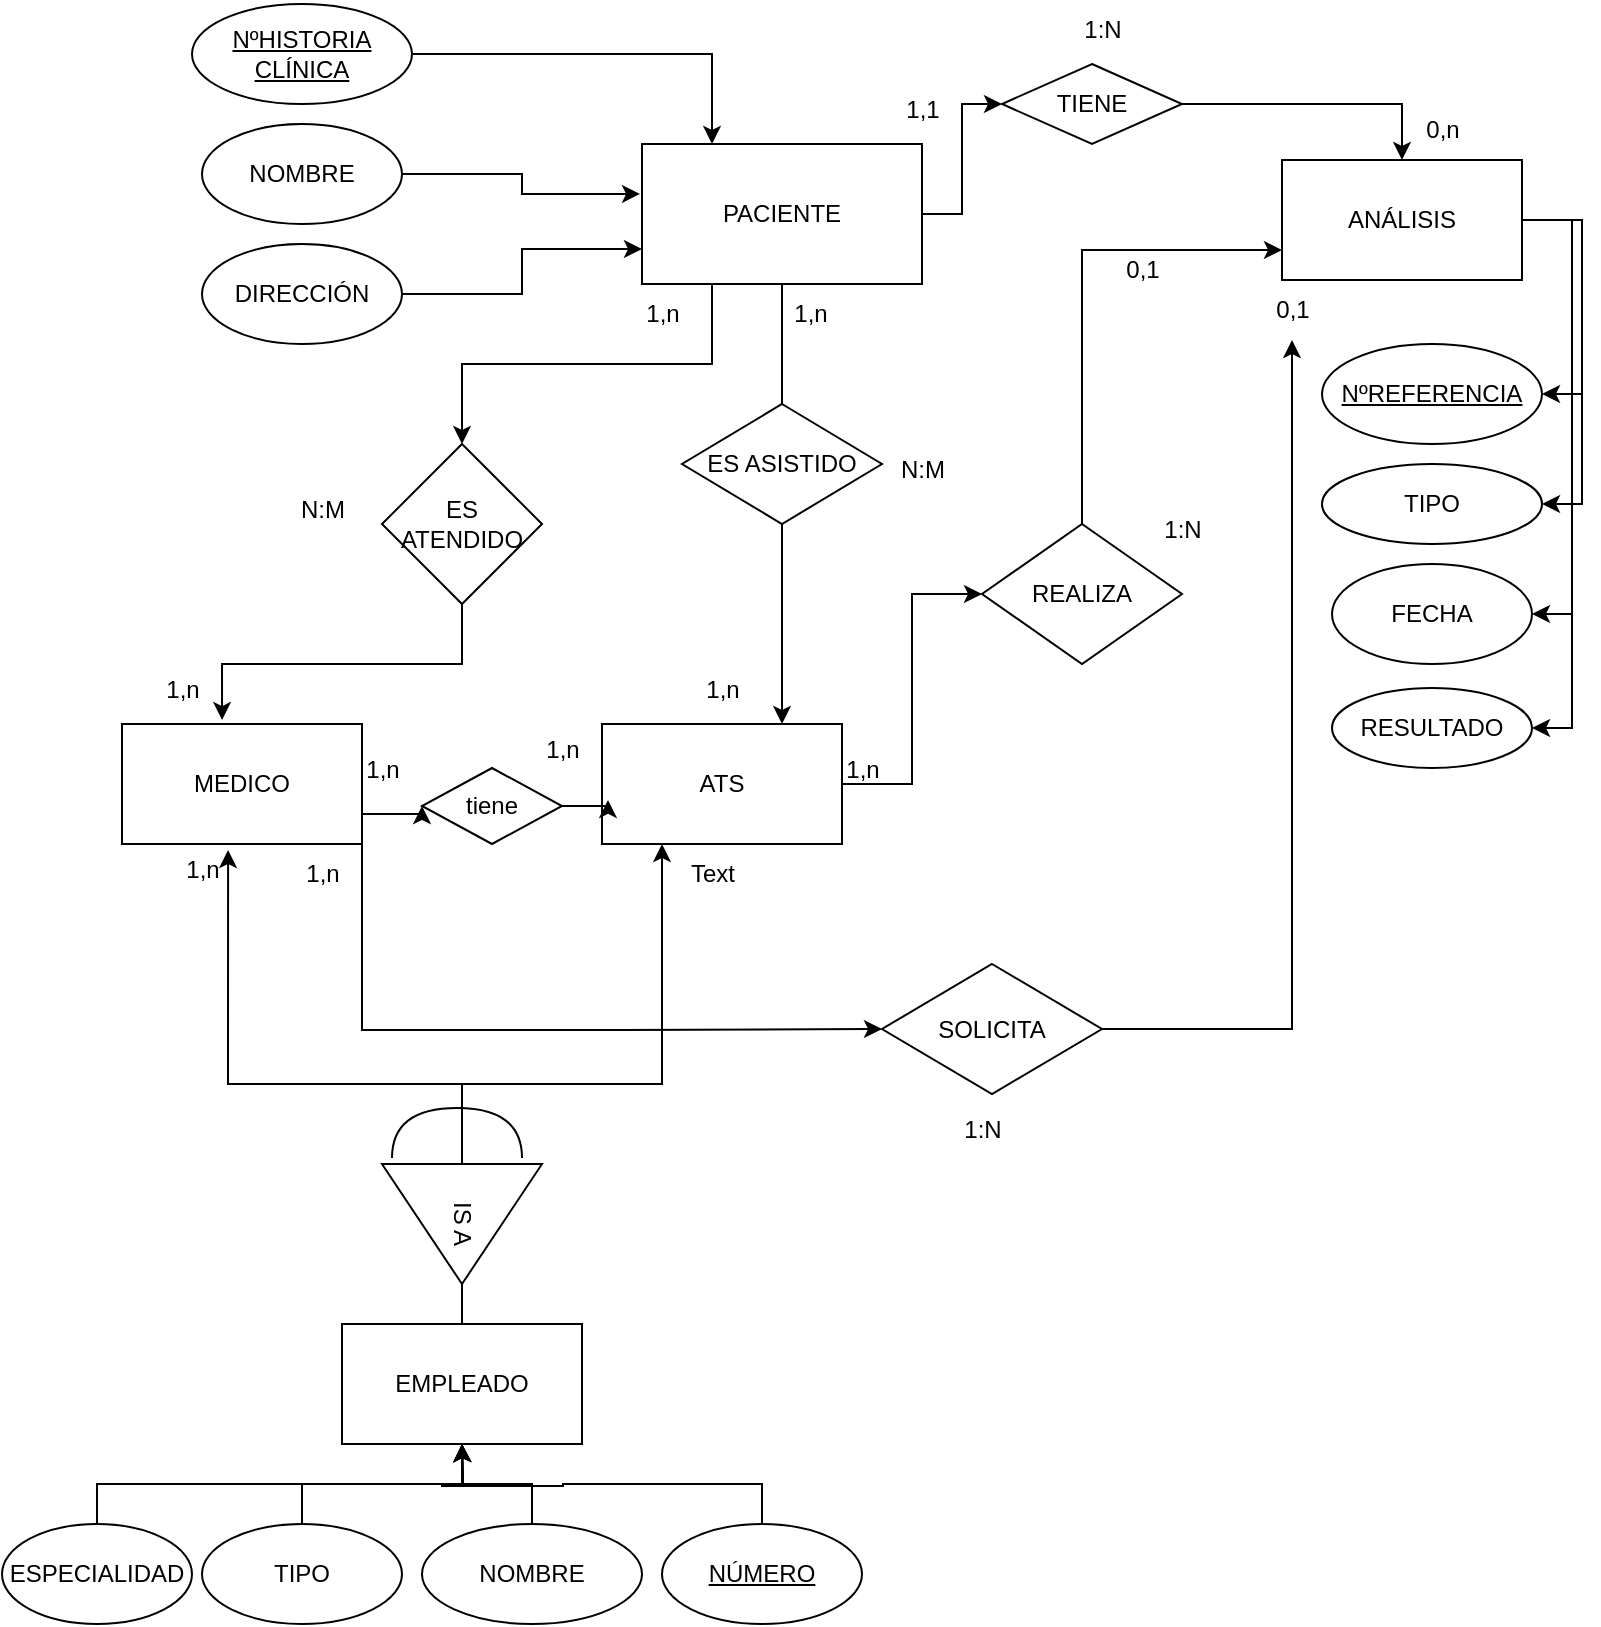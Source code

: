 <mxfile version="22.0.2" type="device">
  <diagram name="Página-1" id="M7ezHAn9gidqCQyiailV">
    <mxGraphModel dx="823" dy="820" grid="1" gridSize="10" guides="1" tooltips="1" connect="1" arrows="1" fold="1" page="1" pageScale="1" pageWidth="827" pageHeight="1169" math="0" shadow="0">
      <root>
        <mxCell id="0" />
        <mxCell id="1" parent="0" />
        <mxCell id="ikNR8FlpeIrchTJl3SVm-25" style="edgeStyle=orthogonalEdgeStyle;rounded=0;orthogonalLoop=1;jettySize=auto;html=1;exitX=0.5;exitY=1;exitDx=0;exitDy=0;entryX=0.75;entryY=0;entryDx=0;entryDy=0;" edge="1" parent="1" source="ikNR8FlpeIrchTJl3SVm-1" target="ikNR8FlpeIrchTJl3SVm-4">
          <mxGeometry relative="1" as="geometry" />
        </mxCell>
        <mxCell id="ikNR8FlpeIrchTJl3SVm-57" style="edgeStyle=orthogonalEdgeStyle;rounded=0;orthogonalLoop=1;jettySize=auto;html=1;exitX=0.25;exitY=1;exitDx=0;exitDy=0;entryX=0.5;entryY=0;entryDx=0;entryDy=0;" edge="1" parent="1" source="ikNR8FlpeIrchTJl3SVm-1" target="ikNR8FlpeIrchTJl3SVm-38">
          <mxGeometry relative="1" as="geometry" />
        </mxCell>
        <mxCell id="ikNR8FlpeIrchTJl3SVm-79" style="edgeStyle=orthogonalEdgeStyle;rounded=0;orthogonalLoop=1;jettySize=auto;html=1;exitX=1;exitY=0.5;exitDx=0;exitDy=0;entryX=0;entryY=0.5;entryDx=0;entryDy=0;" edge="1" parent="1" source="ikNR8FlpeIrchTJl3SVm-1" target="ikNR8FlpeIrchTJl3SVm-74">
          <mxGeometry relative="1" as="geometry" />
        </mxCell>
        <mxCell id="ikNR8FlpeIrchTJl3SVm-1" value="PACIENTE" style="rounded=0;whiteSpace=wrap;html=1;" vertex="1" parent="1">
          <mxGeometry x="330" y="90" width="140" height="70" as="geometry" />
        </mxCell>
        <mxCell id="ikNR8FlpeIrchTJl3SVm-53" style="edgeStyle=orthogonalEdgeStyle;rounded=0;orthogonalLoop=1;jettySize=auto;html=1;exitX=1;exitY=0.5;exitDx=0;exitDy=0;entryX=0;entryY=0.5;entryDx=0;entryDy=0;" edge="1" parent="1" source="ikNR8FlpeIrchTJl3SVm-2" target="ikNR8FlpeIrchTJl3SVm-28">
          <mxGeometry relative="1" as="geometry">
            <Array as="points">
              <mxPoint x="190" y="533" />
              <mxPoint x="320" y="533" />
            </Array>
          </mxGeometry>
        </mxCell>
        <mxCell id="ikNR8FlpeIrchTJl3SVm-67" style="edgeStyle=orthogonalEdgeStyle;rounded=0;orthogonalLoop=1;jettySize=auto;html=1;exitX=1;exitY=0.75;exitDx=0;exitDy=0;entryX=0;entryY=0.5;entryDx=0;entryDy=0;" edge="1" parent="1" source="ikNR8FlpeIrchTJl3SVm-2" target="ikNR8FlpeIrchTJl3SVm-66">
          <mxGeometry relative="1" as="geometry" />
        </mxCell>
        <mxCell id="ikNR8FlpeIrchTJl3SVm-2" value="MEDICO" style="rounded=0;whiteSpace=wrap;html=1;" vertex="1" parent="1">
          <mxGeometry x="70" y="380" width="120" height="60" as="geometry" />
        </mxCell>
        <mxCell id="ikNR8FlpeIrchTJl3SVm-33" style="edgeStyle=orthogonalEdgeStyle;rounded=0;orthogonalLoop=1;jettySize=auto;html=1;exitX=1;exitY=0.5;exitDx=0;exitDy=0;entryX=0;entryY=0.5;entryDx=0;entryDy=0;" edge="1" parent="1" source="ikNR8FlpeIrchTJl3SVm-4" target="ikNR8FlpeIrchTJl3SVm-26">
          <mxGeometry relative="1" as="geometry" />
        </mxCell>
        <mxCell id="ikNR8FlpeIrchTJl3SVm-4" value="ATS" style="rounded=0;whiteSpace=wrap;html=1;" vertex="1" parent="1">
          <mxGeometry x="310" y="380" width="120" height="60" as="geometry" />
        </mxCell>
        <mxCell id="ikNR8FlpeIrchTJl3SVm-18" style="edgeStyle=orthogonalEdgeStyle;rounded=0;orthogonalLoop=1;jettySize=auto;html=1;exitX=1;exitY=0.5;exitDx=0;exitDy=0;entryX=0;entryY=0.75;entryDx=0;entryDy=0;" edge="1" parent="1" source="ikNR8FlpeIrchTJl3SVm-5" target="ikNR8FlpeIrchTJl3SVm-1">
          <mxGeometry relative="1" as="geometry" />
        </mxCell>
        <mxCell id="ikNR8FlpeIrchTJl3SVm-5" value="DIRECCIÓN" style="ellipse;whiteSpace=wrap;html=1;" vertex="1" parent="1">
          <mxGeometry x="110" y="140" width="100" height="50" as="geometry" />
        </mxCell>
        <mxCell id="ikNR8FlpeIrchTJl3SVm-6" value="NOMBRE" style="ellipse;whiteSpace=wrap;html=1;" vertex="1" parent="1">
          <mxGeometry x="110" y="80" width="100" height="50" as="geometry" />
        </mxCell>
        <mxCell id="ikNR8FlpeIrchTJl3SVm-16" style="edgeStyle=orthogonalEdgeStyle;rounded=0;orthogonalLoop=1;jettySize=auto;html=1;exitX=1;exitY=0.5;exitDx=0;exitDy=0;entryX=0.25;entryY=0;entryDx=0;entryDy=0;" edge="1" parent="1" source="ikNR8FlpeIrchTJl3SVm-7" target="ikNR8FlpeIrchTJl3SVm-1">
          <mxGeometry relative="1" as="geometry" />
        </mxCell>
        <mxCell id="ikNR8FlpeIrchTJl3SVm-7" value="&lt;u&gt;NºHISTORIA&lt;br&gt;CLÍNICA&lt;/u&gt;" style="ellipse;whiteSpace=wrap;html=1;" vertex="1" parent="1">
          <mxGeometry x="105" y="20" width="110" height="50" as="geometry" />
        </mxCell>
        <mxCell id="ikNR8FlpeIrchTJl3SVm-46" style="edgeStyle=orthogonalEdgeStyle;rounded=0;orthogonalLoop=1;jettySize=auto;html=1;exitX=0.5;exitY=0;exitDx=0;exitDy=0;entryX=0.5;entryY=1;entryDx=0;entryDy=0;" edge="1" parent="1" source="ikNR8FlpeIrchTJl3SVm-8" target="ikNR8FlpeIrchTJl3SVm-41">
          <mxGeometry relative="1" as="geometry" />
        </mxCell>
        <mxCell id="ikNR8FlpeIrchTJl3SVm-8" value="ESPECIALIDAD" style="ellipse;whiteSpace=wrap;html=1;" vertex="1" parent="1">
          <mxGeometry x="10" y="780" width="95" height="50" as="geometry" />
        </mxCell>
        <mxCell id="ikNR8FlpeIrchTJl3SVm-47" style="edgeStyle=orthogonalEdgeStyle;rounded=0;orthogonalLoop=1;jettySize=auto;html=1;exitX=0.5;exitY=0;exitDx=0;exitDy=0;" edge="1" parent="1" source="ikNR8FlpeIrchTJl3SVm-9">
          <mxGeometry relative="1" as="geometry">
            <mxPoint x="240" y="740" as="targetPoint" />
          </mxGeometry>
        </mxCell>
        <mxCell id="ikNR8FlpeIrchTJl3SVm-9" value="TIPO" style="ellipse;whiteSpace=wrap;html=1;" vertex="1" parent="1">
          <mxGeometry x="110" y="780" width="100" height="50" as="geometry" />
        </mxCell>
        <mxCell id="ikNR8FlpeIrchTJl3SVm-48" style="edgeStyle=orthogonalEdgeStyle;rounded=0;orthogonalLoop=1;jettySize=auto;html=1;exitX=0.5;exitY=0;exitDx=0;exitDy=0;" edge="1" parent="1" source="ikNR8FlpeIrchTJl3SVm-10">
          <mxGeometry relative="1" as="geometry">
            <mxPoint x="240" y="740" as="targetPoint" />
          </mxGeometry>
        </mxCell>
        <mxCell id="ikNR8FlpeIrchTJl3SVm-10" value="NOMBRE" style="ellipse;whiteSpace=wrap;html=1;" vertex="1" parent="1">
          <mxGeometry x="220" y="780" width="110" height="50" as="geometry" />
        </mxCell>
        <mxCell id="ikNR8FlpeIrchTJl3SVm-49" style="edgeStyle=orthogonalEdgeStyle;rounded=0;orthogonalLoop=1;jettySize=auto;html=1;exitX=0.5;exitY=0;exitDx=0;exitDy=0;" edge="1" parent="1" source="ikNR8FlpeIrchTJl3SVm-11">
          <mxGeometry relative="1" as="geometry">
            <mxPoint x="240" y="740" as="targetPoint" />
          </mxGeometry>
        </mxCell>
        <mxCell id="ikNR8FlpeIrchTJl3SVm-11" value="&lt;u&gt;NÚMERO&lt;/u&gt;" style="ellipse;whiteSpace=wrap;html=1;" vertex="1" parent="1">
          <mxGeometry x="340" y="780" width="100" height="50" as="geometry" />
        </mxCell>
        <mxCell id="ikNR8FlpeIrchTJl3SVm-12" value="&lt;u&gt;NºREFERENCIA&lt;/u&gt;" style="ellipse;whiteSpace=wrap;html=1;" vertex="1" parent="1">
          <mxGeometry x="670" y="190" width="110" height="50" as="geometry" />
        </mxCell>
        <mxCell id="ikNR8FlpeIrchTJl3SVm-21" style="edgeStyle=orthogonalEdgeStyle;rounded=0;orthogonalLoop=1;jettySize=auto;html=1;exitX=1;exitY=0.5;exitDx=0;exitDy=0;entryX=1;entryY=0.5;entryDx=0;entryDy=0;" edge="1" parent="1" source="ikNR8FlpeIrchTJl3SVm-13" target="ikNR8FlpeIrchTJl3SVm-12">
          <mxGeometry relative="1" as="geometry" />
        </mxCell>
        <mxCell id="ikNR8FlpeIrchTJl3SVm-22" style="edgeStyle=orthogonalEdgeStyle;rounded=0;orthogonalLoop=1;jettySize=auto;html=1;exitX=1;exitY=0.5;exitDx=0;exitDy=0;entryX=1;entryY=0.5;entryDx=0;entryDy=0;" edge="1" parent="1" source="ikNR8FlpeIrchTJl3SVm-13" target="ikNR8FlpeIrchTJl3SVm-15">
          <mxGeometry relative="1" as="geometry" />
        </mxCell>
        <mxCell id="ikNR8FlpeIrchTJl3SVm-23" style="edgeStyle=orthogonalEdgeStyle;rounded=0;orthogonalLoop=1;jettySize=auto;html=1;exitX=1;exitY=0.5;exitDx=0;exitDy=0;entryX=1;entryY=0.5;entryDx=0;entryDy=0;" edge="1" parent="1" source="ikNR8FlpeIrchTJl3SVm-13" target="ikNR8FlpeIrchTJl3SVm-14">
          <mxGeometry relative="1" as="geometry" />
        </mxCell>
        <mxCell id="ikNR8FlpeIrchTJl3SVm-78" style="edgeStyle=orthogonalEdgeStyle;rounded=0;orthogonalLoop=1;jettySize=auto;html=1;exitX=1;exitY=0.5;exitDx=0;exitDy=0;entryX=1;entryY=0.5;entryDx=0;entryDy=0;" edge="1" parent="1" source="ikNR8FlpeIrchTJl3SVm-13" target="ikNR8FlpeIrchTJl3SVm-77">
          <mxGeometry relative="1" as="geometry" />
        </mxCell>
        <mxCell id="ikNR8FlpeIrchTJl3SVm-13" value="ANÁLISIS" style="rounded=0;whiteSpace=wrap;html=1;" vertex="1" parent="1">
          <mxGeometry x="650" y="98" width="120" height="60" as="geometry" />
        </mxCell>
        <mxCell id="ikNR8FlpeIrchTJl3SVm-14" value="FECHA" style="ellipse;whiteSpace=wrap;html=1;" vertex="1" parent="1">
          <mxGeometry x="675" y="300" width="100" height="50" as="geometry" />
        </mxCell>
        <mxCell id="ikNR8FlpeIrchTJl3SVm-15" value="TIPO" style="ellipse;whiteSpace=wrap;html=1;" vertex="1" parent="1">
          <mxGeometry x="670" y="250" width="110" height="40" as="geometry" />
        </mxCell>
        <mxCell id="ikNR8FlpeIrchTJl3SVm-17" style="edgeStyle=orthogonalEdgeStyle;rounded=0;orthogonalLoop=1;jettySize=auto;html=1;exitX=1;exitY=0.5;exitDx=0;exitDy=0;entryX=-0.007;entryY=0.357;entryDx=0;entryDy=0;entryPerimeter=0;" edge="1" parent="1" source="ikNR8FlpeIrchTJl3SVm-6" target="ikNR8FlpeIrchTJl3SVm-1">
          <mxGeometry relative="1" as="geometry" />
        </mxCell>
        <mxCell id="ikNR8FlpeIrchTJl3SVm-34" style="edgeStyle=orthogonalEdgeStyle;rounded=0;orthogonalLoop=1;jettySize=auto;html=1;exitX=0.5;exitY=0;exitDx=0;exitDy=0;entryX=0;entryY=0.75;entryDx=0;entryDy=0;" edge="1" parent="1" source="ikNR8FlpeIrchTJl3SVm-26" target="ikNR8FlpeIrchTJl3SVm-13">
          <mxGeometry relative="1" as="geometry" />
        </mxCell>
        <mxCell id="ikNR8FlpeIrchTJl3SVm-26" value="REALIZA" style="rhombus;whiteSpace=wrap;html=1;" vertex="1" parent="1">
          <mxGeometry x="500" y="280" width="100" height="70" as="geometry" />
        </mxCell>
        <mxCell id="ikNR8FlpeIrchTJl3SVm-27" value="ES ASISTIDO" style="rhombus;whiteSpace=wrap;html=1;" vertex="1" parent="1">
          <mxGeometry x="350" y="220" width="100" height="60" as="geometry" />
        </mxCell>
        <mxCell id="ikNR8FlpeIrchTJl3SVm-28" value="SOLICITA" style="rhombus;whiteSpace=wrap;html=1;" vertex="1" parent="1">
          <mxGeometry x="450" y="500" width="110" height="65" as="geometry" />
        </mxCell>
        <mxCell id="ikNR8FlpeIrchTJl3SVm-36" style="edgeStyle=orthogonalEdgeStyle;rounded=0;orthogonalLoop=1;jettySize=auto;html=1;exitX=1;exitY=0.5;exitDx=0;exitDy=0;" edge="1" parent="1" source="ikNR8FlpeIrchTJl3SVm-28" target="ikNR8FlpeIrchTJl3SVm-62">
          <mxGeometry relative="1" as="geometry" />
        </mxCell>
        <mxCell id="ikNR8FlpeIrchTJl3SVm-38" value="ES ATENDIDO" style="rhombus;whiteSpace=wrap;html=1;" vertex="1" parent="1">
          <mxGeometry x="200" y="240" width="80" height="80" as="geometry" />
        </mxCell>
        <mxCell id="ikNR8FlpeIrchTJl3SVm-40" style="edgeStyle=orthogonalEdgeStyle;rounded=0;orthogonalLoop=1;jettySize=auto;html=1;exitX=0.5;exitY=1;exitDx=0;exitDy=0;entryX=0.417;entryY=-0.033;entryDx=0;entryDy=0;entryPerimeter=0;" edge="1" parent="1" source="ikNR8FlpeIrchTJl3SVm-38" target="ikNR8FlpeIrchTJl3SVm-2">
          <mxGeometry relative="1" as="geometry" />
        </mxCell>
        <mxCell id="ikNR8FlpeIrchTJl3SVm-42" style="edgeStyle=orthogonalEdgeStyle;rounded=0;orthogonalLoop=1;jettySize=auto;html=1;exitX=0.5;exitY=0;exitDx=0;exitDy=0;entryX=0.25;entryY=1;entryDx=0;entryDy=0;" edge="1" parent="1" source="ikNR8FlpeIrchTJl3SVm-41" target="ikNR8FlpeIrchTJl3SVm-4">
          <mxGeometry relative="1" as="geometry">
            <Array as="points">
              <mxPoint x="240" y="560" />
              <mxPoint x="340" y="560" />
            </Array>
          </mxGeometry>
        </mxCell>
        <mxCell id="ikNR8FlpeIrchTJl3SVm-41" value="EMPLEADO" style="rounded=0;whiteSpace=wrap;html=1;" vertex="1" parent="1">
          <mxGeometry x="180" y="680" width="120" height="60" as="geometry" />
        </mxCell>
        <mxCell id="ikNR8FlpeIrchTJl3SVm-45" value="IS A" style="triangle;whiteSpace=wrap;html=1;rotation=90;" vertex="1" parent="1">
          <mxGeometry x="210" y="590" width="60" height="80" as="geometry" />
        </mxCell>
        <mxCell id="ikNR8FlpeIrchTJl3SVm-50" value="" style="shape=requiredInterface;html=1;verticalLabelPosition=bottom;sketch=0;direction=north;" vertex="1" parent="1">
          <mxGeometry x="205" y="572" width="65" height="25" as="geometry" />
        </mxCell>
        <mxCell id="ikNR8FlpeIrchTJl3SVm-52" style="edgeStyle=orthogonalEdgeStyle;rounded=0;orthogonalLoop=1;jettySize=auto;html=1;exitX=0;exitY=0.5;exitDx=0;exitDy=0;entryX=0.442;entryY=1.05;entryDx=0;entryDy=0;entryPerimeter=0;" edge="1" parent="1" source="ikNR8FlpeIrchTJl3SVm-45" target="ikNR8FlpeIrchTJl3SVm-2">
          <mxGeometry relative="1" as="geometry">
            <Array as="points">
              <mxPoint x="240" y="560" />
              <mxPoint x="123" y="560" />
            </Array>
          </mxGeometry>
        </mxCell>
        <mxCell id="ikNR8FlpeIrchTJl3SVm-54" value="1,n" style="text;html=1;align=center;verticalAlign=middle;resizable=0;points=[];autosize=1;strokeColor=none;fillColor=none;" vertex="1" parent="1">
          <mxGeometry x="320" y="160" width="40" height="30" as="geometry" />
        </mxCell>
        <mxCell id="ikNR8FlpeIrchTJl3SVm-56" value="1,n" style="text;html=1;align=center;verticalAlign=middle;resizable=0;points=[];autosize=1;strokeColor=none;fillColor=none;" vertex="1" parent="1">
          <mxGeometry x="80" y="348" width="40" height="30" as="geometry" />
        </mxCell>
        <mxCell id="ikNR8FlpeIrchTJl3SVm-58" value="1,n" style="text;html=1;align=center;verticalAlign=middle;resizable=0;points=[];autosize=1;strokeColor=none;fillColor=none;" vertex="1" parent="1">
          <mxGeometry x="394" y="160" width="40" height="30" as="geometry" />
        </mxCell>
        <mxCell id="ikNR8FlpeIrchTJl3SVm-59" value="1,n" style="text;html=1;align=center;verticalAlign=middle;resizable=0;points=[];autosize=1;strokeColor=none;fillColor=none;" vertex="1" parent="1">
          <mxGeometry x="350" y="348" width="40" height="30" as="geometry" />
        </mxCell>
        <mxCell id="ikNR8FlpeIrchTJl3SVm-60" value="1,n" style="text;html=1;align=center;verticalAlign=middle;resizable=0;points=[];autosize=1;strokeColor=none;fillColor=none;" vertex="1" parent="1">
          <mxGeometry x="420" y="388" width="40" height="30" as="geometry" />
        </mxCell>
        <mxCell id="ikNR8FlpeIrchTJl3SVm-61" value="0,1" style="text;html=1;align=center;verticalAlign=middle;resizable=0;points=[];autosize=1;strokeColor=none;fillColor=none;" vertex="1" parent="1">
          <mxGeometry x="560" y="138" width="40" height="30" as="geometry" />
        </mxCell>
        <mxCell id="ikNR8FlpeIrchTJl3SVm-62" value="0,1" style="text;html=1;align=center;verticalAlign=middle;resizable=0;points=[];autosize=1;strokeColor=none;fillColor=none;" vertex="1" parent="1">
          <mxGeometry x="635" y="158" width="40" height="30" as="geometry" />
        </mxCell>
        <mxCell id="ikNR8FlpeIrchTJl3SVm-63" value="1,n" style="text;html=1;align=center;verticalAlign=middle;resizable=0;points=[];autosize=1;strokeColor=none;fillColor=none;" vertex="1" parent="1">
          <mxGeometry x="150" y="440" width="40" height="30" as="geometry" />
        </mxCell>
        <mxCell id="ikNR8FlpeIrchTJl3SVm-64" value="1,n" style="text;html=1;align=center;verticalAlign=middle;resizable=0;points=[];autosize=1;strokeColor=none;fillColor=none;" vertex="1" parent="1">
          <mxGeometry x="90" y="438" width="40" height="30" as="geometry" />
        </mxCell>
        <mxCell id="ikNR8FlpeIrchTJl3SVm-65" value="Text" style="text;html=1;align=center;verticalAlign=middle;resizable=0;points=[];autosize=1;strokeColor=none;fillColor=none;" vertex="1" parent="1">
          <mxGeometry x="340" y="440" width="50" height="30" as="geometry" />
        </mxCell>
        <mxCell id="ikNR8FlpeIrchTJl3SVm-66" value="tiene" style="rhombus;whiteSpace=wrap;html=1;" vertex="1" parent="1">
          <mxGeometry x="220" y="402" width="70" height="38" as="geometry" />
        </mxCell>
        <mxCell id="ikNR8FlpeIrchTJl3SVm-68" style="edgeStyle=orthogonalEdgeStyle;rounded=0;orthogonalLoop=1;jettySize=auto;html=1;exitX=1;exitY=0.5;exitDx=0;exitDy=0;entryX=0.025;entryY=0.633;entryDx=0;entryDy=0;entryPerimeter=0;" edge="1" parent="1" source="ikNR8FlpeIrchTJl3SVm-66" target="ikNR8FlpeIrchTJl3SVm-4">
          <mxGeometry relative="1" as="geometry" />
        </mxCell>
        <mxCell id="ikNR8FlpeIrchTJl3SVm-69" value="1,n" style="text;html=1;align=center;verticalAlign=middle;resizable=0;points=[];autosize=1;strokeColor=none;fillColor=none;" vertex="1" parent="1">
          <mxGeometry x="180" y="388" width="40" height="30" as="geometry" />
        </mxCell>
        <mxCell id="ikNR8FlpeIrchTJl3SVm-70" value="1,n" style="text;html=1;align=center;verticalAlign=middle;resizable=0;points=[];autosize=1;strokeColor=none;fillColor=none;" vertex="1" parent="1">
          <mxGeometry x="270" y="378" width="40" height="30" as="geometry" />
        </mxCell>
        <mxCell id="ikNR8FlpeIrchTJl3SVm-71" value="N:M" style="text;html=1;align=center;verticalAlign=middle;resizable=0;points=[];autosize=1;strokeColor=none;fillColor=none;" vertex="1" parent="1">
          <mxGeometry x="145" y="258" width="50" height="30" as="geometry" />
        </mxCell>
        <mxCell id="ikNR8FlpeIrchTJl3SVm-72" value="N:M" style="text;html=1;align=center;verticalAlign=middle;resizable=0;points=[];autosize=1;strokeColor=none;fillColor=none;" vertex="1" parent="1">
          <mxGeometry x="445" y="238" width="50" height="30" as="geometry" />
        </mxCell>
        <mxCell id="ikNR8FlpeIrchTJl3SVm-80" style="edgeStyle=orthogonalEdgeStyle;rounded=0;orthogonalLoop=1;jettySize=auto;html=1;exitX=1;exitY=0.5;exitDx=0;exitDy=0;entryX=0.5;entryY=0;entryDx=0;entryDy=0;" edge="1" parent="1" source="ikNR8FlpeIrchTJl3SVm-74" target="ikNR8FlpeIrchTJl3SVm-13">
          <mxGeometry relative="1" as="geometry" />
        </mxCell>
        <mxCell id="ikNR8FlpeIrchTJl3SVm-74" value="TIENE" style="rhombus;whiteSpace=wrap;html=1;" vertex="1" parent="1">
          <mxGeometry x="510" y="50" width="90" height="40" as="geometry" />
        </mxCell>
        <mxCell id="ikNR8FlpeIrchTJl3SVm-77" value="RESULTADO" style="ellipse;whiteSpace=wrap;html=1;" vertex="1" parent="1">
          <mxGeometry x="675" y="362" width="100" height="40" as="geometry" />
        </mxCell>
        <mxCell id="ikNR8FlpeIrchTJl3SVm-81" value="1:N" style="text;html=1;align=center;verticalAlign=middle;resizable=0;points=[];autosize=1;strokeColor=none;fillColor=none;" vertex="1" parent="1">
          <mxGeometry x="480" y="568" width="40" height="30" as="geometry" />
        </mxCell>
        <mxCell id="ikNR8FlpeIrchTJl3SVm-82" value="1:N" style="text;html=1;align=center;verticalAlign=middle;resizable=0;points=[];autosize=1;strokeColor=none;fillColor=none;" vertex="1" parent="1">
          <mxGeometry x="580" y="268" width="40" height="30" as="geometry" />
        </mxCell>
        <mxCell id="ikNR8FlpeIrchTJl3SVm-83" value="1,1" style="text;html=1;align=center;verticalAlign=middle;resizable=0;points=[];autosize=1;strokeColor=none;fillColor=none;" vertex="1" parent="1">
          <mxGeometry x="450" y="58" width="40" height="30" as="geometry" />
        </mxCell>
        <mxCell id="ikNR8FlpeIrchTJl3SVm-85" value="1:N" style="text;html=1;align=center;verticalAlign=middle;resizable=0;points=[];autosize=1;strokeColor=none;fillColor=none;" vertex="1" parent="1">
          <mxGeometry x="540" y="18" width="40" height="30" as="geometry" />
        </mxCell>
        <mxCell id="ikNR8FlpeIrchTJl3SVm-86" value="0,n" style="text;html=1;align=center;verticalAlign=middle;resizable=0;points=[];autosize=1;strokeColor=none;fillColor=none;" vertex="1" parent="1">
          <mxGeometry x="710" y="68" width="40" height="30" as="geometry" />
        </mxCell>
      </root>
    </mxGraphModel>
  </diagram>
</mxfile>
